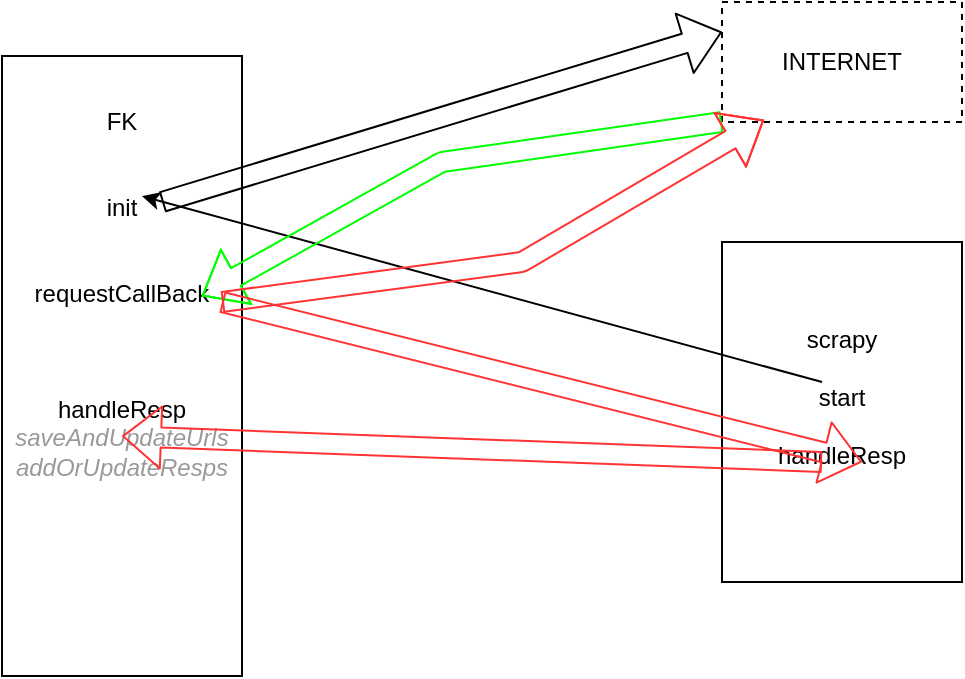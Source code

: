<mxfile version="12.5.4" type="github">
  <diagram id="aC-1Qvo88LmnOVfDKBMv" name="Page-1">
    <mxGraphModel dx="1042" dy="534" grid="1" gridSize="10" guides="1" tooltips="1" connect="1" arrows="1" fold="1" page="1" pageScale="1" pageWidth="827" pageHeight="1169" math="0" shadow="0">
      <root>
        <mxCell id="0"/>
        <mxCell id="1" parent="0"/>
        <mxCell id="5tNz-LBwZdXyflnjbtBt-4" value="scrapy&lt;br&gt;&lt;br&gt;start&lt;br&gt;&lt;br&gt;handleResp&lt;br&gt;&lt;br&gt;" style="rounded=0;whiteSpace=wrap;html=1;" parent="1" vertex="1">
          <mxGeometry x="470" y="200" width="120" height="170" as="geometry"/>
        </mxCell>
        <mxCell id="5tNz-LBwZdXyflnjbtBt-2" value="FK&lt;br&gt;&lt;br&gt;&lt;br&gt;init&lt;br&gt;&lt;br&gt;&lt;br&gt;requestCallBack&lt;br&gt;&lt;br&gt;&lt;br&gt;&lt;br&gt;handleResp&lt;br&gt;&lt;i&gt;&lt;font color=&quot;#999999&quot;&gt;saveAndUpdateUrls&lt;br&gt;addOrUpdateResps&lt;/font&gt;&lt;/i&gt;&lt;br&gt;&lt;br&gt;&lt;br&gt;&lt;br&gt;&lt;br&gt;&lt;br&gt;" style="rounded=0;whiteSpace=wrap;html=1;" parent="1" vertex="1">
          <mxGeometry x="110" y="107" width="120" height="310" as="geometry"/>
        </mxCell>
        <mxCell id="5tNz-LBwZdXyflnjbtBt-3" value="INTERNET" style="rounded=0;whiteSpace=wrap;html=1;dashed=1;" parent="1" vertex="1">
          <mxGeometry x="470" y="80" width="120" height="60" as="geometry"/>
        </mxCell>
        <mxCell id="CGZOYWS45iBRAUCr_42m-1" value="" style="endArrow=classic;html=1;entryX=0.583;entryY=0.226;entryDx=0;entryDy=0;entryPerimeter=0;exitX=0.417;exitY=0.412;exitDx=0;exitDy=0;exitPerimeter=0;" edge="1" parent="1" source="5tNz-LBwZdXyflnjbtBt-4" target="5tNz-LBwZdXyflnjbtBt-2">
          <mxGeometry width="50" height="50" relative="1" as="geometry">
            <mxPoint x="440" y="267" as="sourcePoint"/>
            <mxPoint x="160" y="440" as="targetPoint"/>
            <Array as="points"/>
          </mxGeometry>
        </mxCell>
        <mxCell id="CGZOYWS45iBRAUCr_42m-3" value="" style="endArrow=classic;html=1;entryX=0;entryY=0.25;entryDx=0;entryDy=0;shape=flexArrow;" edge="1" parent="1" target="5tNz-LBwZdXyflnjbtBt-3">
          <mxGeometry width="50" height="50" relative="1" as="geometry">
            <mxPoint x="190" y="180" as="sourcePoint"/>
            <mxPoint x="160" y="440" as="targetPoint"/>
          </mxGeometry>
        </mxCell>
        <mxCell id="CGZOYWS45iBRAUCr_42m-4" value="" style="shape=flexArrow;endArrow=classic;html=1;entryX=0.833;entryY=0.387;entryDx=0;entryDy=0;entryPerimeter=0;exitX=0;exitY=1;exitDx=0;exitDy=0;strokeColor=#00FF00;" edge="1" parent="1" source="5tNz-LBwZdXyflnjbtBt-3" target="5tNz-LBwZdXyflnjbtBt-2">
          <mxGeometry width="50" height="50" relative="1" as="geometry">
            <mxPoint x="110" y="490" as="sourcePoint"/>
            <mxPoint x="160" y="440" as="targetPoint"/>
            <Array as="points">
              <mxPoint x="330" y="160"/>
            </Array>
          </mxGeometry>
        </mxCell>
        <mxCell id="CGZOYWS45iBRAUCr_42m-5" value="" style="shape=flexArrow;endArrow=classic;html=1;entryX=0.583;entryY=0.647;entryDx=0;entryDy=0;entryPerimeter=0;strokeColor=#FF3333;" edge="1" parent="1" target="5tNz-LBwZdXyflnjbtBt-4">
          <mxGeometry width="50" height="50" relative="1" as="geometry">
            <mxPoint x="220" y="230" as="sourcePoint"/>
            <mxPoint x="160" y="440" as="targetPoint"/>
          </mxGeometry>
        </mxCell>
        <mxCell id="CGZOYWS45iBRAUCr_42m-6" value="" style="shape=flexArrow;endArrow=classic;html=1;entryX=0.175;entryY=0.983;entryDx=0;entryDy=0;entryPerimeter=0;strokeColor=#FF3333;" edge="1" parent="1" target="5tNz-LBwZdXyflnjbtBt-3">
          <mxGeometry width="50" height="50" relative="1" as="geometry">
            <mxPoint x="220" y="230" as="sourcePoint"/>
            <mxPoint x="160" y="440" as="targetPoint"/>
            <Array as="points">
              <mxPoint x="370" y="210"/>
            </Array>
          </mxGeometry>
        </mxCell>
        <mxCell id="CGZOYWS45iBRAUCr_42m-7" value="" style="shape=flexArrow;endArrow=classic;html=1;entryX=0.5;entryY=0.613;entryDx=0;entryDy=0;entryPerimeter=0;strokeColor=#FF3333;" edge="1" parent="1" target="5tNz-LBwZdXyflnjbtBt-2">
          <mxGeometry width="50" height="50" relative="1" as="geometry">
            <mxPoint x="520" y="310" as="sourcePoint"/>
            <mxPoint x="160" y="440" as="targetPoint"/>
          </mxGeometry>
        </mxCell>
      </root>
    </mxGraphModel>
  </diagram>
</mxfile>
